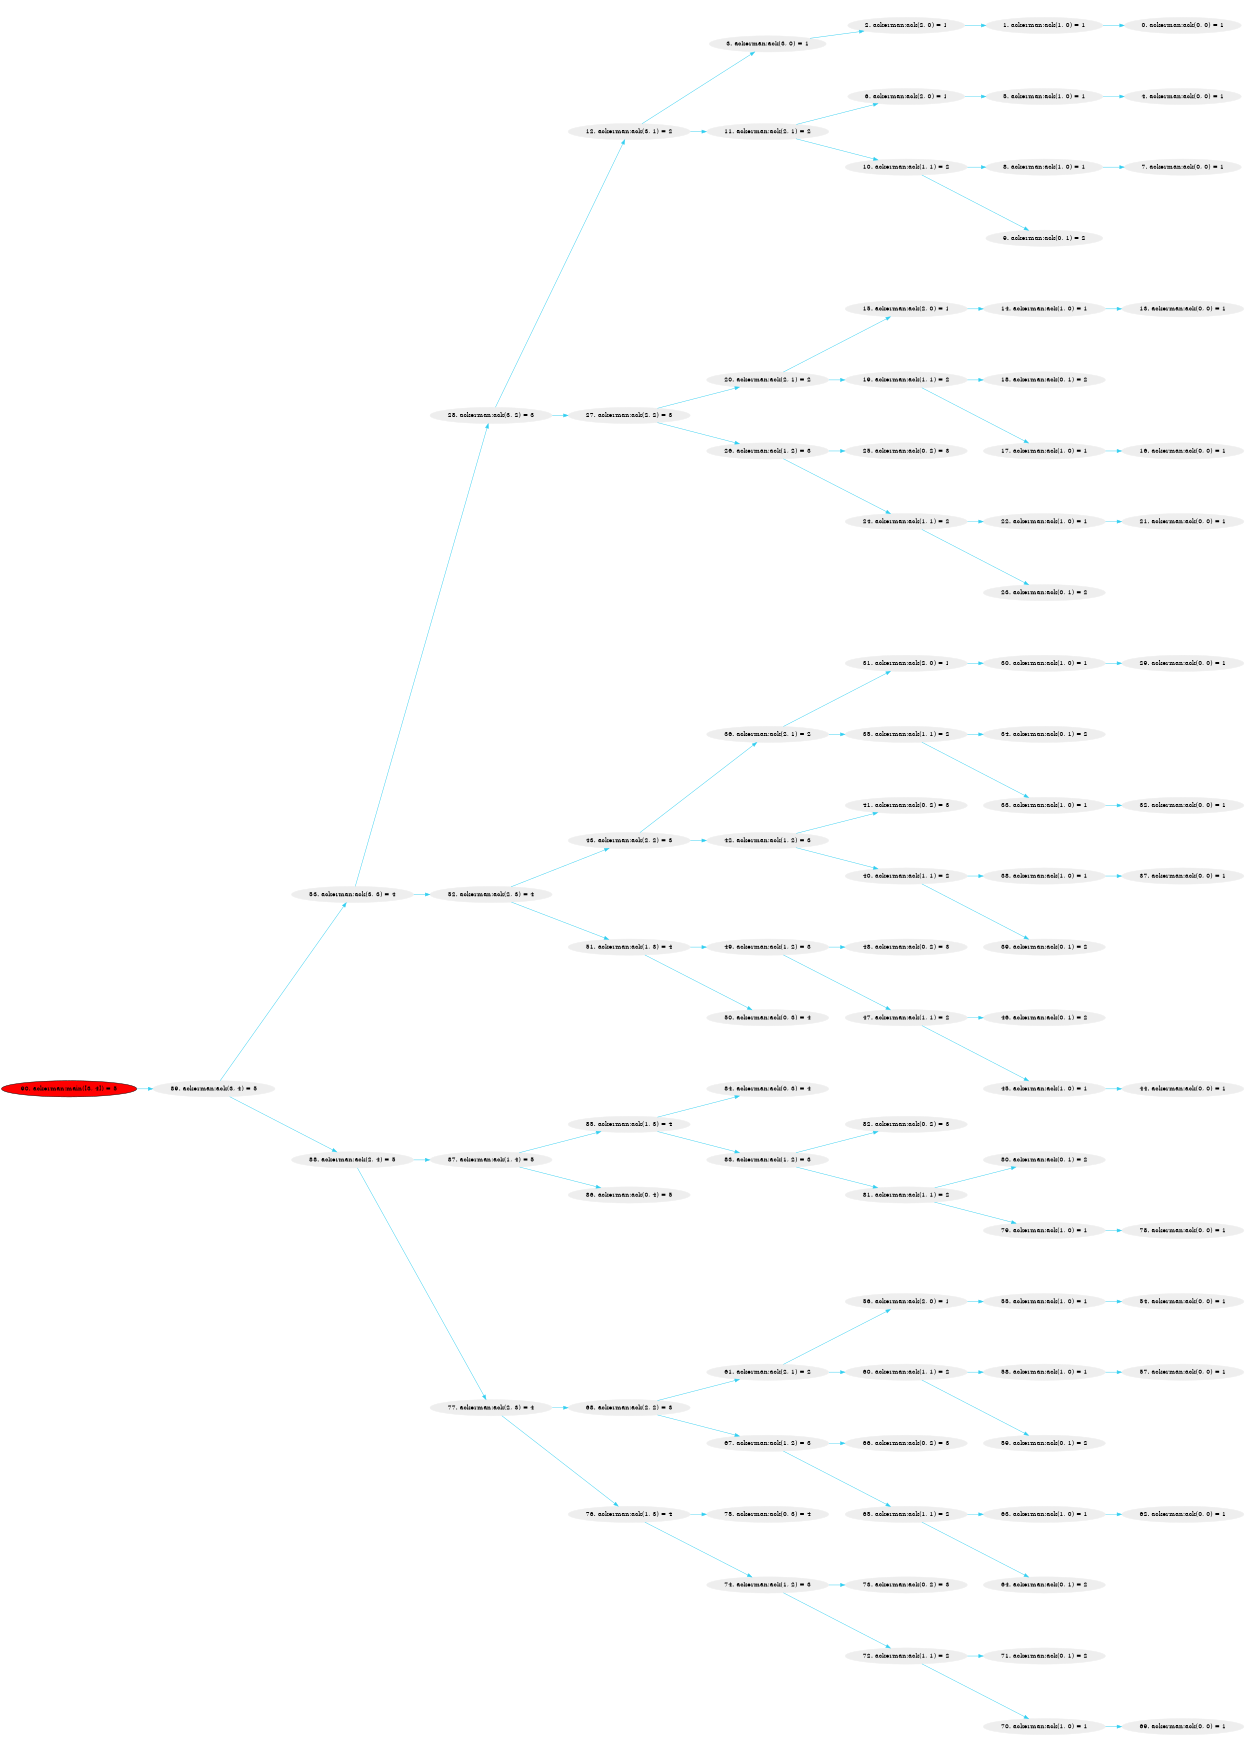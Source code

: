 digraph G {
	graph [dpi = 600];
	
	ratio="fill";
 	size="8.3,11.7!";
 	margin=0;
	
	node [style=filled];
	node [fillcolor="#EEEEEE"];
	node [color="#EEEEEE"];
	edge [color="#31CEF0"];
20 [label="20. ackerman:ack(2, 1) = 2"];
71 [label="71. ackerman:ack(0, 1) = 2"];
87 [label="87. ackerman:ack(1, 4) = 5"];
84 [label="84. ackerman:ack(0, 3) = 4"];
68 [label="68. ackerman:ack(2, 2) = 3"];
48 [label="48. ackerman:ack(0, 2) = 3"];
8 [label="8. ackerman:ack(1, 0) = 1"];
77 [label="77. ackerman:ack(2, 3) = 4"];
28 [label="28. ackerman:ack(3, 2) = 3"];
54 [label="54. ackerman:ack(0, 0) = 1"];
34 [label="34. ackerman:ack(0, 1) = 2"];
75 [label="75. ackerman:ack(0, 3) = 4"];
2 [label="2. ackerman:ack(2, 0) = 1"];
90 [label="90. ackerman:main([3, 4]) = 5", color="#000000", fillcolor="#FF0000"];
66 [label="66. ackerman:ack(0, 2) = 3"];
14 [label="14. ackerman:ack(1, 0) = 1"];
12 [label="12. ackerman:ack(3, 1) = 2"];
85 [label="85. ackerman:ack(1, 3) = 4"];
74 [label="74. ackerman:ack(1, 2) = 3"];
86 [label="86. ackerman:ack(0, 4) = 5"];
43 [label="43. ackerman:ack(2, 2) = 3"];
27 [label="27. ackerman:ack(2, 2) = 3"];
73 [label="73. ackerman:ack(0, 2) = 3"];
18 [label="18. ackerman:ack(0, 1) = 2"];
36 [label="36. ackerman:ack(2, 1) = 2"];
4 [label="4. ackerman:ack(0, 0) = 1"];
38 [label="38. ackerman:ack(1, 0) = 1"];
1 [label="1. ackerman:ack(1, 0) = 1"];
31 [label="31. ackerman:ack(2, 0) = 1"];
62 [label="62. ackerman:ack(0, 0) = 1"];
51 [label="51. ackerman:ack(1, 3) = 4"];
80 [label="80. ackerman:ack(0, 1) = 2"];
56 [label="56. ackerman:ack(2, 0) = 1"];
49 [label="49. ackerman:ack(1, 2) = 3"];
55 [label="55. ackerman:ack(1, 0) = 1"];
82 [label="82. ackerman:ack(0, 2) = 3"];
81 [label="81. ackerman:ack(1, 1) = 2"];
3 [label="3. ackerman:ack(3, 0) = 1"];
33 [label="33. ackerman:ack(1, 0) = 1"];
41 [label="41. ackerman:ack(0, 2) = 3"];
89 [label="89. ackerman:ack(3, 4) = 5"];
5 [label="5. ackerman:ack(1, 0) = 1"];
58 [label="58. ackerman:ack(1, 0) = 1"];
40 [label="40. ackerman:ack(1, 1) = 2"];
32 [label="32. ackerman:ack(0, 0) = 1"];
16 [label="16. ackerman:ack(0, 0) = 1"];
7 [label="7. ackerman:ack(0, 0) = 1"];
46 [label="46. ackerman:ack(0, 1) = 2"];
6 [label="6. ackerman:ack(2, 0) = 1"];
65 [label="65. ackerman:ack(1, 1) = 2"];
37 [label="37. ackerman:ack(0, 0) = 1"];
78 [label="78. ackerman:ack(0, 0) = 1"];
9 [label="9. ackerman:ack(0, 1) = 2"];
63 [label="63. ackerman:ack(1, 0) = 1"];
10 [label="10. ackerman:ack(1, 1) = 2"];
42 [label="42. ackerman:ack(1, 2) = 3"];
45 [label="45. ackerman:ack(1, 0) = 1"];
50 [label="50. ackerman:ack(0, 3) = 4"];
13 [label="13. ackerman:ack(0, 0) = 1"];
52 [label="52. ackerman:ack(2, 3) = 4"];
76 [label="76. ackerman:ack(1, 3) = 4"];
64 [label="64. ackerman:ack(0, 1) = 2"];
35 [label="35. ackerman:ack(1, 1) = 2"];
26 [label="26. ackerman:ack(1, 2) = 3"];
30 [label="30. ackerman:ack(1, 0) = 1"];
61 [label="61. ackerman:ack(2, 1) = 2"];
79 [label="79. ackerman:ack(1, 0) = 1"];
21 [label="21. ackerman:ack(0, 0) = 1"];
25 [label="25. ackerman:ack(0, 2) = 3"];
0 [label="0. ackerman:ack(0, 0) = 1"];
53 [label="53. ackerman:ack(3, 3) = 4"];
15 [label="15. ackerman:ack(2, 0) = 1"];
11 [label="11. ackerman:ack(2, 1) = 2"];
19 [label="19. ackerman:ack(1, 1) = 2"];
57 [label="57. ackerman:ack(0, 0) = 1"];
60 [label="60. ackerman:ack(1, 1) = 2"];
47 [label="47. ackerman:ack(1, 1) = 2"];
72 [label="72. ackerman:ack(1, 1) = 2"];
59 [label="59. ackerman:ack(0, 1) = 2"];
17 [label="17. ackerman:ack(1, 0) = 1"];
24 [label="24. ackerman:ack(1, 1) = 2"];
88 [label="88. ackerman:ack(2, 4) = 5"];
44 [label="44. ackerman:ack(0, 0) = 1"];
83 [label="83. ackerman:ack(1, 2) = 3"];
70 [label="70. ackerman:ack(1, 0) = 1"];
29 [label="29. ackerman:ack(0, 0) = 1"];
22 [label="22. ackerman:ack(1, 0) = 1"];
69 [label="69. ackerman:ack(0, 0) = 1"];
39 [label="39. ackerman:ack(0, 1) = 2"];
23 [label="23. ackerman:ack(0, 1) = 2"];
67 [label="67. ackerman:ack(1, 2) = 3"];
20 -> 19;
20 -> 15;
87 -> 86;
87 -> 85;
68 -> 67;
68 -> 61;
8 -> 7;
77 -> 76;
77 -> 68;
28 -> 27;
28 -> 12;
2 -> 1;
90 -> 89;
14 -> 13;
12 -> 11;
12 -> 3;
85 -> 84;
85 -> 83;
74 -> 73;
74 -> 72;
43 -> 42;
43 -> 36;
27 -> 26;
27 -> 20;
36 -> 35;
36 -> 31;
38 -> 37;
1 -> 0;
31 -> 30;
51 -> 50;
51 -> 49;
56 -> 55;
49 -> 48;
49 -> 47;
55 -> 54;
81 -> 80;
81 -> 79;
3 -> 2;
33 -> 32;
89 -> 88;
89 -> 53;
5 -> 4;
58 -> 57;
40 -> 39;
40 -> 38;
6 -> 5;
65 -> 64;
65 -> 63;
63 -> 62;
10 -> 9;
10 -> 8;
42 -> 41;
42 -> 40;
45 -> 44;
52 -> 51;
52 -> 43;
76 -> 75;
76 -> 74;
35 -> 34;
35 -> 33;
26 -> 25;
26 -> 24;
30 -> 29;
61 -> 60;
61 -> 56;
79 -> 78;
53 -> 52;
53 -> 28;
15 -> 14;
11 -> 10;
11 -> 6;
19 -> 18;
19 -> 17;
60 -> 59;
60 -> 58;
47 -> 46;
47 -> 45;
72 -> 71;
72 -> 70;
17 -> 16;
24 -> 23;
24 -> 22;
88 -> 87;
88 -> 77;
83 -> 82;
83 -> 81;
70 -> 69;
22 -> 21;
67 -> 66;
67 -> 65;
rankdir=LR;
}